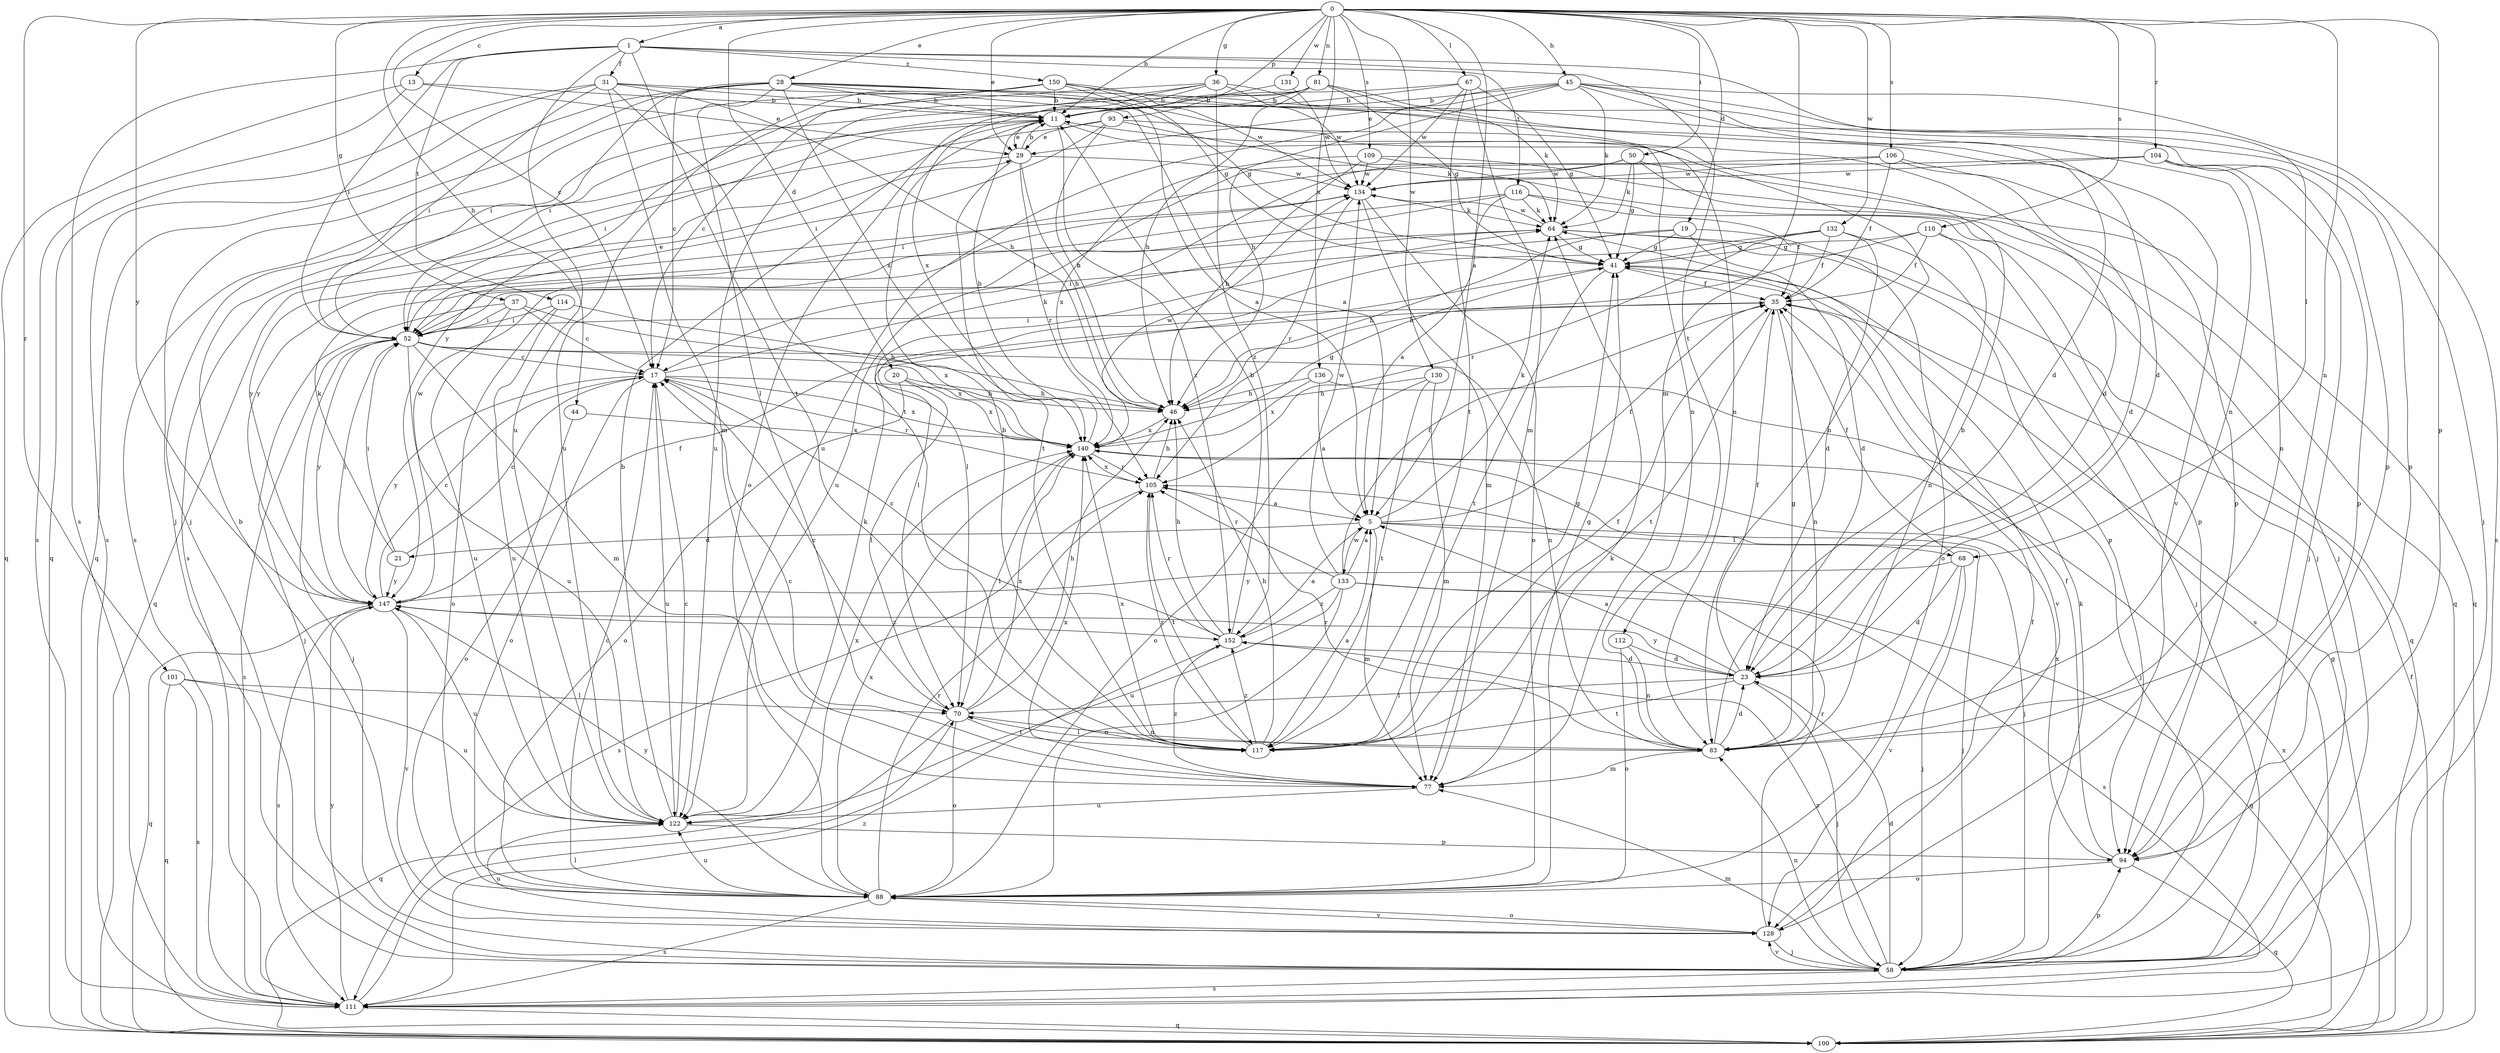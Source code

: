 strict digraph  {
0;
1;
5;
11;
13;
17;
19;
20;
21;
23;
28;
29;
31;
35;
36;
37;
41;
44;
45;
46;
50;
52;
58;
64;
67;
68;
70;
77;
81;
83;
88;
93;
94;
100;
101;
104;
105;
106;
109;
110;
111;
112;
114;
116;
117;
122;
128;
130;
131;
132;
133;
134;
136;
140;
147;
150;
152;
0 -> 1  [label=a];
0 -> 5  [label=a];
0 -> 11  [label=b];
0 -> 13  [label=c];
0 -> 17  [label=c];
0 -> 19  [label=d];
0 -> 20  [label=d];
0 -> 28  [label=e];
0 -> 29  [label=e];
0 -> 36  [label=g];
0 -> 37  [label=g];
0 -> 44  [label=h];
0 -> 45  [label=h];
0 -> 50  [label=i];
0 -> 67  [label=l];
0 -> 77  [label=m];
0 -> 81  [label=n];
0 -> 83  [label=n];
0 -> 93  [label=p];
0 -> 94  [label=p];
0 -> 101  [label=r];
0 -> 104  [label=r];
0 -> 106  [label=s];
0 -> 109  [label=s];
0 -> 110  [label=s];
0 -> 130  [label=w];
0 -> 131  [label=w];
0 -> 132  [label=w];
0 -> 136  [label=x];
0 -> 147  [label=y];
1 -> 31  [label=f];
1 -> 52  [label=i];
1 -> 68  [label=l];
1 -> 111  [label=s];
1 -> 112  [label=t];
1 -> 114  [label=t];
1 -> 116  [label=t];
1 -> 117  [label=t];
1 -> 122  [label=u];
1 -> 150  [label=z];
5 -> 21  [label=d];
5 -> 35  [label=f];
5 -> 58  [label=j];
5 -> 64  [label=k];
5 -> 68  [label=l];
5 -> 77  [label=m];
5 -> 133  [label=w];
11 -> 29  [label=e];
11 -> 52  [label=i];
11 -> 83  [label=n];
11 -> 152  [label=z];
13 -> 11  [label=b];
13 -> 29  [label=e];
13 -> 100  [label=q];
13 -> 111  [label=s];
17 -> 46  [label=h];
17 -> 64  [label=k];
17 -> 88  [label=o];
17 -> 105  [label=r];
17 -> 122  [label=u];
17 -> 140  [label=x];
17 -> 147  [label=y];
19 -> 23  [label=d];
19 -> 41  [label=g];
19 -> 46  [label=h];
19 -> 52  [label=i];
19 -> 88  [label=o];
20 -> 46  [label=h];
20 -> 70  [label=l];
20 -> 88  [label=o];
20 -> 140  [label=x];
21 -> 17  [label=c];
21 -> 52  [label=i];
21 -> 64  [label=k];
21 -> 147  [label=y];
23 -> 5  [label=a];
23 -> 35  [label=f];
23 -> 58  [label=j];
23 -> 70  [label=l];
23 -> 117  [label=t];
23 -> 147  [label=y];
28 -> 5  [label=a];
28 -> 11  [label=b];
28 -> 17  [label=c];
28 -> 41  [label=g];
28 -> 52  [label=i];
28 -> 58  [label=j];
28 -> 70  [label=l];
28 -> 83  [label=n];
28 -> 94  [label=p];
28 -> 100  [label=q];
28 -> 140  [label=x];
29 -> 11  [label=b];
29 -> 46  [label=h];
29 -> 100  [label=q];
29 -> 105  [label=r];
29 -> 117  [label=t];
29 -> 134  [label=w];
31 -> 11  [label=b];
31 -> 23  [label=d];
31 -> 46  [label=h];
31 -> 52  [label=i];
31 -> 77  [label=m];
31 -> 100  [label=q];
31 -> 111  [label=s];
31 -> 117  [label=t];
35 -> 52  [label=i];
35 -> 83  [label=n];
35 -> 117  [label=t];
36 -> 11  [label=b];
36 -> 94  [label=p];
36 -> 122  [label=u];
36 -> 134  [label=w];
36 -> 140  [label=x];
36 -> 147  [label=y];
36 -> 152  [label=z];
37 -> 17  [label=c];
37 -> 46  [label=h];
37 -> 52  [label=i];
37 -> 58  [label=j];
37 -> 122  [label=u];
41 -> 35  [label=f];
41 -> 70  [label=l];
41 -> 117  [label=t];
41 -> 128  [label=v];
44 -> 88  [label=o];
44 -> 140  [label=x];
45 -> 11  [label=b];
45 -> 23  [label=d];
45 -> 29  [label=e];
45 -> 46  [label=h];
45 -> 58  [label=j];
45 -> 64  [label=k];
45 -> 83  [label=n];
45 -> 111  [label=s];
45 -> 122  [label=u];
46 -> 140  [label=x];
50 -> 41  [label=g];
50 -> 58  [label=j];
50 -> 64  [label=k];
50 -> 100  [label=q];
50 -> 122  [label=u];
50 -> 134  [label=w];
52 -> 17  [label=c];
52 -> 29  [label=e];
52 -> 58  [label=j];
52 -> 77  [label=m];
52 -> 83  [label=n];
52 -> 111  [label=s];
52 -> 122  [label=u];
52 -> 140  [label=x];
52 -> 147  [label=y];
58 -> 23  [label=d];
58 -> 64  [label=k];
58 -> 77  [label=m];
58 -> 83  [label=n];
58 -> 94  [label=p];
58 -> 111  [label=s];
58 -> 128  [label=v];
58 -> 152  [label=z];
64 -> 41  [label=g];
64 -> 94  [label=p];
64 -> 100  [label=q];
64 -> 134  [label=w];
67 -> 11  [label=b];
67 -> 41  [label=g];
67 -> 52  [label=i];
67 -> 77  [label=m];
67 -> 117  [label=t];
67 -> 134  [label=w];
68 -> 23  [label=d];
68 -> 35  [label=f];
68 -> 58  [label=j];
68 -> 128  [label=v];
68 -> 147  [label=y];
70 -> 17  [label=c];
70 -> 46  [label=h];
70 -> 83  [label=n];
70 -> 88  [label=o];
70 -> 100  [label=q];
70 -> 117  [label=t];
70 -> 140  [label=x];
77 -> 17  [label=c];
77 -> 41  [label=g];
77 -> 122  [label=u];
77 -> 140  [label=x];
77 -> 152  [label=z];
81 -> 11  [label=b];
81 -> 41  [label=g];
81 -> 46  [label=h];
81 -> 64  [label=k];
81 -> 88  [label=o];
81 -> 111  [label=s];
81 -> 128  [label=v];
83 -> 11  [label=b];
83 -> 23  [label=d];
83 -> 41  [label=g];
83 -> 70  [label=l];
83 -> 77  [label=m];
83 -> 105  [label=r];
88 -> 17  [label=c];
88 -> 64  [label=k];
88 -> 105  [label=r];
88 -> 111  [label=s];
88 -> 122  [label=u];
88 -> 128  [label=v];
88 -> 140  [label=x];
88 -> 147  [label=y];
93 -> 23  [label=d];
93 -> 29  [label=e];
93 -> 46  [label=h];
93 -> 52  [label=i];
93 -> 64  [label=k];
93 -> 111  [label=s];
94 -> 35  [label=f];
94 -> 88  [label=o];
94 -> 100  [label=q];
94 -> 140  [label=x];
100 -> 35  [label=f];
100 -> 41  [label=g];
100 -> 140  [label=x];
101 -> 70  [label=l];
101 -> 100  [label=q];
101 -> 111  [label=s];
101 -> 122  [label=u];
104 -> 52  [label=i];
104 -> 58  [label=j];
104 -> 83  [label=n];
104 -> 94  [label=p];
104 -> 134  [label=w];
105 -> 5  [label=a];
105 -> 46  [label=h];
105 -> 111  [label=s];
105 -> 117  [label=t];
105 -> 140  [label=x];
106 -> 17  [label=c];
106 -> 23  [label=d];
106 -> 35  [label=f];
106 -> 94  [label=p];
106 -> 134  [label=w];
109 -> 46  [label=h];
109 -> 58  [label=j];
109 -> 100  [label=q];
109 -> 134  [label=w];
109 -> 140  [label=x];
110 -> 35  [label=f];
110 -> 41  [label=g];
110 -> 46  [label=h];
110 -> 58  [label=j];
110 -> 83  [label=n];
111 -> 70  [label=l];
111 -> 100  [label=q];
111 -> 147  [label=y];
111 -> 152  [label=z];
112 -> 23  [label=d];
112 -> 83  [label=n];
112 -> 88  [label=o];
114 -> 52  [label=i];
114 -> 88  [label=o];
114 -> 122  [label=u];
114 -> 140  [label=x];
116 -> 5  [label=a];
116 -> 35  [label=f];
116 -> 52  [label=i];
116 -> 64  [label=k];
116 -> 94  [label=p];
116 -> 147  [label=y];
117 -> 5  [label=a];
117 -> 11  [label=b];
117 -> 35  [label=f];
117 -> 41  [label=g];
117 -> 46  [label=h];
117 -> 105  [label=r];
117 -> 140  [label=x];
117 -> 152  [label=z];
122 -> 11  [label=b];
122 -> 17  [label=c];
122 -> 64  [label=k];
122 -> 94  [label=p];
122 -> 140  [label=x];
128 -> 11  [label=b];
128 -> 35  [label=f];
128 -> 58  [label=j];
128 -> 88  [label=o];
128 -> 105  [label=r];
128 -> 122  [label=u];
130 -> 46  [label=h];
130 -> 77  [label=m];
130 -> 88  [label=o];
130 -> 117  [label=t];
131 -> 11  [label=b];
131 -> 134  [label=w];
132 -> 23  [label=d];
132 -> 35  [label=f];
132 -> 41  [label=g];
132 -> 70  [label=l];
132 -> 105  [label=r];
132 -> 111  [label=s];
133 -> 5  [label=a];
133 -> 35  [label=f];
133 -> 88  [label=o];
133 -> 100  [label=q];
133 -> 105  [label=r];
133 -> 111  [label=s];
133 -> 122  [label=u];
133 -> 134  [label=w];
133 -> 152  [label=z];
134 -> 64  [label=k];
134 -> 77  [label=m];
134 -> 88  [label=o];
134 -> 105  [label=r];
134 -> 147  [label=y];
136 -> 5  [label=a];
136 -> 46  [label=h];
136 -> 58  [label=j];
136 -> 140  [label=x];
140 -> 11  [label=b];
140 -> 41  [label=g];
140 -> 58  [label=j];
140 -> 70  [label=l];
140 -> 105  [label=r];
140 -> 134  [label=w];
147 -> 17  [label=c];
147 -> 35  [label=f];
147 -> 52  [label=i];
147 -> 100  [label=q];
147 -> 111  [label=s];
147 -> 122  [label=u];
147 -> 128  [label=v];
147 -> 134  [label=w];
147 -> 152  [label=z];
150 -> 5  [label=a];
150 -> 11  [label=b];
150 -> 17  [label=c];
150 -> 41  [label=g];
150 -> 58  [label=j];
150 -> 83  [label=n];
150 -> 122  [label=u];
150 -> 134  [label=w];
152 -> 5  [label=a];
152 -> 11  [label=b];
152 -> 17  [label=c];
152 -> 23  [label=d];
152 -> 46  [label=h];
152 -> 105  [label=r];
}
